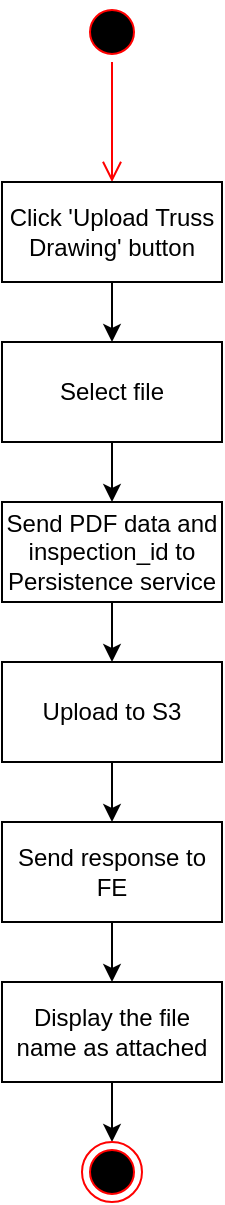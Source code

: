 <mxfile version="24.8.6">
  <diagram name="Page-1" id="QFRliA3kSag-W3dPQJk0">
    <mxGraphModel dx="880" dy="462" grid="1" gridSize="10" guides="1" tooltips="1" connect="1" arrows="1" fold="1" page="1" pageScale="1" pageWidth="850" pageHeight="1100" math="0" shadow="0">
      <root>
        <mxCell id="0" />
        <mxCell id="1" parent="0" />
        <mxCell id="lFeTr_LjyvqDbciB7zKH-5" value="" style="ellipse;html=1;shape=startState;fillColor=#000000;strokeColor=#ff0000;" vertex="1" parent="1">
          <mxGeometry x="220" y="50" width="30" height="30" as="geometry" />
        </mxCell>
        <mxCell id="lFeTr_LjyvqDbciB7zKH-6" value="" style="edgeStyle=orthogonalEdgeStyle;html=1;verticalAlign=bottom;endArrow=open;endSize=8;strokeColor=#ff0000;rounded=0;" edge="1" source="lFeTr_LjyvqDbciB7zKH-5" parent="1">
          <mxGeometry relative="1" as="geometry">
            <mxPoint x="235" y="140" as="targetPoint" />
          </mxGeometry>
        </mxCell>
        <mxCell id="lFeTr_LjyvqDbciB7zKH-15" style="edgeStyle=orthogonalEdgeStyle;rounded=0;orthogonalLoop=1;jettySize=auto;html=1;exitX=0.5;exitY=1;exitDx=0;exitDy=0;entryX=0.5;entryY=0;entryDx=0;entryDy=0;" edge="1" parent="1" source="lFeTr_LjyvqDbciB7zKH-9" target="lFeTr_LjyvqDbciB7zKH-10">
          <mxGeometry relative="1" as="geometry" />
        </mxCell>
        <mxCell id="lFeTr_LjyvqDbciB7zKH-9" value="Click &#39;Upload Truss Drawing&#39; button" style="html=1;whiteSpace=wrap;" vertex="1" parent="1">
          <mxGeometry x="180" y="140" width="110" height="50" as="geometry" />
        </mxCell>
        <mxCell id="lFeTr_LjyvqDbciB7zKH-16" style="edgeStyle=orthogonalEdgeStyle;rounded=0;orthogonalLoop=1;jettySize=auto;html=1;exitX=0.5;exitY=1;exitDx=0;exitDy=0;entryX=0.5;entryY=0;entryDx=0;entryDy=0;" edge="1" parent="1" source="lFeTr_LjyvqDbciB7zKH-10" target="lFeTr_LjyvqDbciB7zKH-11">
          <mxGeometry relative="1" as="geometry" />
        </mxCell>
        <mxCell id="lFeTr_LjyvqDbciB7zKH-10" value="Select file" style="html=1;whiteSpace=wrap;" vertex="1" parent="1">
          <mxGeometry x="180" y="220" width="110" height="50" as="geometry" />
        </mxCell>
        <mxCell id="lFeTr_LjyvqDbciB7zKH-17" style="edgeStyle=orthogonalEdgeStyle;rounded=0;orthogonalLoop=1;jettySize=auto;html=1;exitX=0.5;exitY=1;exitDx=0;exitDy=0;entryX=0.5;entryY=0;entryDx=0;entryDy=0;" edge="1" parent="1" source="lFeTr_LjyvqDbciB7zKH-11" target="lFeTr_LjyvqDbciB7zKH-12">
          <mxGeometry relative="1" as="geometry" />
        </mxCell>
        <mxCell id="lFeTr_LjyvqDbciB7zKH-11" value="&lt;div&gt;Send PDF data and inspection_id to Persistence service&lt;/div&gt;" style="html=1;whiteSpace=wrap;" vertex="1" parent="1">
          <mxGeometry x="180" y="300" width="110" height="50" as="geometry" />
        </mxCell>
        <mxCell id="lFeTr_LjyvqDbciB7zKH-18" style="edgeStyle=orthogonalEdgeStyle;rounded=0;orthogonalLoop=1;jettySize=auto;html=1;exitX=0.5;exitY=1;exitDx=0;exitDy=0;entryX=0.5;entryY=0;entryDx=0;entryDy=0;" edge="1" parent="1" source="lFeTr_LjyvqDbciB7zKH-12" target="lFeTr_LjyvqDbciB7zKH-13">
          <mxGeometry relative="1" as="geometry" />
        </mxCell>
        <mxCell id="lFeTr_LjyvqDbciB7zKH-12" value="Upload to S3" style="html=1;whiteSpace=wrap;" vertex="1" parent="1">
          <mxGeometry x="180" y="380" width="110" height="50" as="geometry" />
        </mxCell>
        <mxCell id="lFeTr_LjyvqDbciB7zKH-19" style="edgeStyle=orthogonalEdgeStyle;rounded=0;orthogonalLoop=1;jettySize=auto;html=1;exitX=0.5;exitY=1;exitDx=0;exitDy=0;entryX=0.5;entryY=0;entryDx=0;entryDy=0;" edge="1" parent="1" source="lFeTr_LjyvqDbciB7zKH-13" target="lFeTr_LjyvqDbciB7zKH-14">
          <mxGeometry relative="1" as="geometry" />
        </mxCell>
        <mxCell id="lFeTr_LjyvqDbciB7zKH-13" value="Send response to FE" style="html=1;whiteSpace=wrap;" vertex="1" parent="1">
          <mxGeometry x="180" y="460" width="110" height="50" as="geometry" />
        </mxCell>
        <mxCell id="lFeTr_LjyvqDbciB7zKH-21" style="edgeStyle=orthogonalEdgeStyle;rounded=0;orthogonalLoop=1;jettySize=auto;html=1;exitX=0.5;exitY=1;exitDx=0;exitDy=0;entryX=0.5;entryY=0;entryDx=0;entryDy=0;" edge="1" parent="1" source="lFeTr_LjyvqDbciB7zKH-14" target="lFeTr_LjyvqDbciB7zKH-20">
          <mxGeometry relative="1" as="geometry" />
        </mxCell>
        <mxCell id="lFeTr_LjyvqDbciB7zKH-14" value="Display the file name as attached" style="html=1;whiteSpace=wrap;" vertex="1" parent="1">
          <mxGeometry x="180" y="540" width="110" height="50" as="geometry" />
        </mxCell>
        <mxCell id="lFeTr_LjyvqDbciB7zKH-20" value="" style="ellipse;html=1;shape=endState;fillColor=#000000;strokeColor=#ff0000;" vertex="1" parent="1">
          <mxGeometry x="220" y="620" width="30" height="30" as="geometry" />
        </mxCell>
      </root>
    </mxGraphModel>
  </diagram>
</mxfile>
